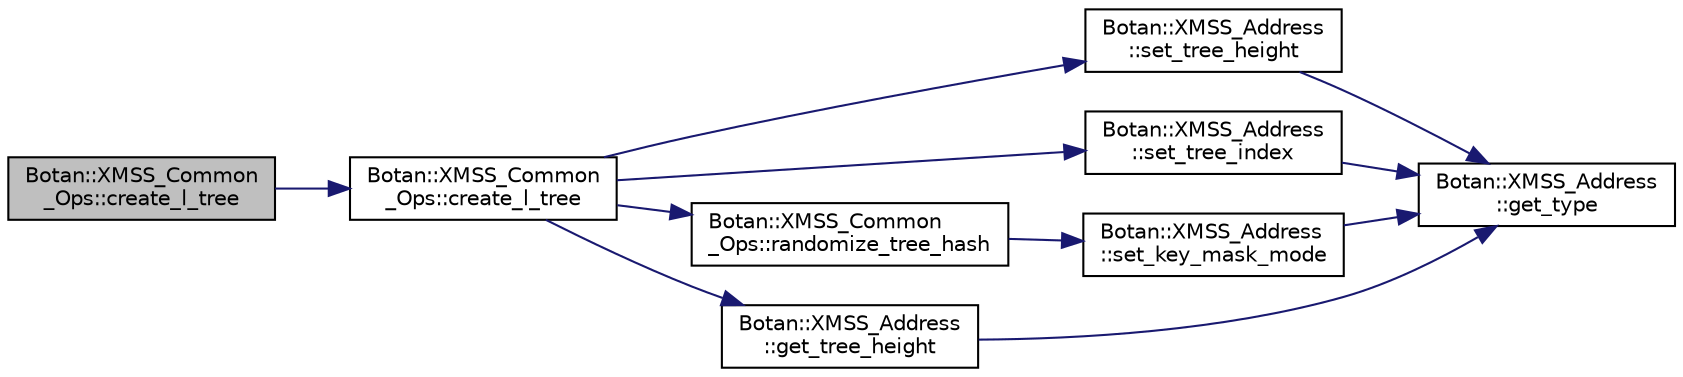digraph "Botan::XMSS_Common_Ops::create_l_tree"
{
  edge [fontname="Helvetica",fontsize="10",labelfontname="Helvetica",labelfontsize="10"];
  node [fontname="Helvetica",fontsize="10",shape=record];
  rankdir="LR";
  Node9 [label="Botan::XMSS_Common\l_Ops::create_l_tree",height=0.2,width=0.4,color="black", fillcolor="grey75", style="filled", fontcolor="black"];
  Node9 -> Node10 [color="midnightblue",fontsize="10",style="solid",fontname="Helvetica"];
  Node10 [label="Botan::XMSS_Common\l_Ops::create_l_tree",height=0.2,width=0.4,color="black", fillcolor="white", style="filled",URL="$class_botan_1_1_x_m_s_s___common___ops.html#a9c24984fc8983bab2106a3e702d02c91"];
  Node10 -> Node11 [color="midnightblue",fontsize="10",style="solid",fontname="Helvetica"];
  Node11 [label="Botan::XMSS_Address\l::set_tree_height",height=0.2,width=0.4,color="black", fillcolor="white", style="filled",URL="$class_botan_1_1_x_m_s_s___address.html#a9bf7df26a0cfc5fee8bb44e22927f61c"];
  Node11 -> Node12 [color="midnightblue",fontsize="10",style="solid",fontname="Helvetica"];
  Node12 [label="Botan::XMSS_Address\l::get_type",height=0.2,width=0.4,color="black", fillcolor="white", style="filled",URL="$class_botan_1_1_x_m_s_s___address.html#a278cf3ba854261fd2c73fbc996fb89b1"];
  Node10 -> Node13 [color="midnightblue",fontsize="10",style="solid",fontname="Helvetica"];
  Node13 [label="Botan::XMSS_Address\l::set_tree_index",height=0.2,width=0.4,color="black", fillcolor="white", style="filled",URL="$class_botan_1_1_x_m_s_s___address.html#a9e084bac434f5bca79368d145c4ac991"];
  Node13 -> Node12 [color="midnightblue",fontsize="10",style="solid",fontname="Helvetica"];
  Node10 -> Node14 [color="midnightblue",fontsize="10",style="solid",fontname="Helvetica"];
  Node14 [label="Botan::XMSS_Common\l_Ops::randomize_tree_hash",height=0.2,width=0.4,color="black", fillcolor="white", style="filled",URL="$class_botan_1_1_x_m_s_s___common___ops.html#a5d08646c7fbf2462ecea2e204ca63d8f"];
  Node14 -> Node15 [color="midnightblue",fontsize="10",style="solid",fontname="Helvetica"];
  Node15 [label="Botan::XMSS_Address\l::set_key_mask_mode",height=0.2,width=0.4,color="black", fillcolor="white", style="filled",URL="$class_botan_1_1_x_m_s_s___address.html#a12a0bcf65685053363b944be811f57db"];
  Node15 -> Node12 [color="midnightblue",fontsize="10",style="solid",fontname="Helvetica"];
  Node10 -> Node16 [color="midnightblue",fontsize="10",style="solid",fontname="Helvetica"];
  Node16 [label="Botan::XMSS_Address\l::get_tree_height",height=0.2,width=0.4,color="black", fillcolor="white", style="filled",URL="$class_botan_1_1_x_m_s_s___address.html#a7e619c5b15ba74f596eb3d5b6035a0f1"];
  Node16 -> Node12 [color="midnightblue",fontsize="10",style="solid",fontname="Helvetica"];
}
